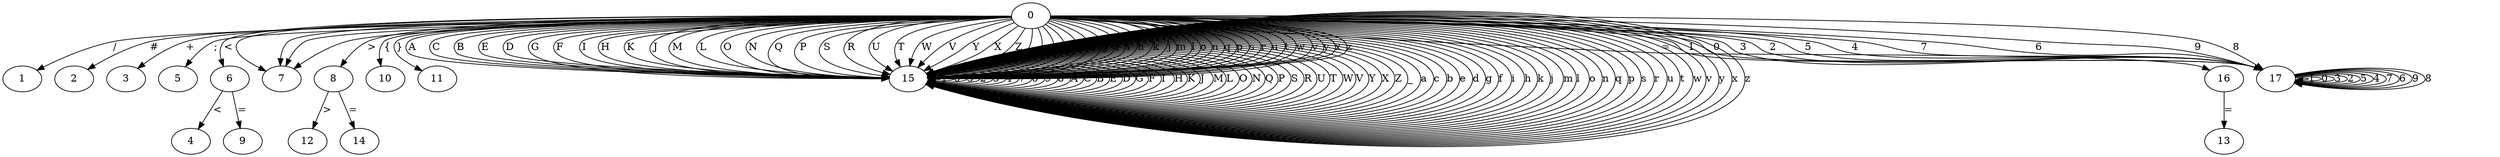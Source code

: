 digraph G {
0;
1;
2;
3;
4;
5;
6;
7;
8;
9;
10;
11;
12;
13;
14;
15;
16;
17;
0 -> 1  [key=0, label="/"];
0 -> 2  [key=0, label="#"];
0 -> 3  [key=0, label="+"];
0 -> 5  [key=0, label=";"];
0 -> 6  [key=0, label="<"];
0 -> 7  [key=0, label="	"];
0 -> 7  [key=1, label="\n"];
0 -> 7  [key=2, label="\r"];
0 -> 7  [key=3, label=" "];
0 -> 8  [key=0, label=">"];
0 -> 10  [key=0, label="{"];
0 -> 11  [key=0, label="}"];
0 -> 15  [key=0, label=A];
0 -> 15  [key=1, label=C];
0 -> 15  [key=2, label=B];
0 -> 15  [key=3, label=E];
0 -> 15  [key=4, label=D];
0 -> 15  [key=5, label=G];
0 -> 15  [key=6, label=F];
0 -> 15  [key=7, label=I];
0 -> 15  [key=8, label=H];
0 -> 15  [key=9, label=K];
0 -> 15  [key=10, label=J];
0 -> 15  [key=11, label=M];
0 -> 15  [key=12, label=L];
0 -> 15  [key=13, label=O];
0 -> 15  [key=14, label=N];
0 -> 15  [key=15, label=Q];
0 -> 15  [key=16, label=P];
0 -> 15  [key=17, label=S];
0 -> 15  [key=18, label=R];
0 -> 15  [key=19, label=U];
0 -> 15  [key=20, label=T];
0 -> 15  [key=21, label=W];
0 -> 15  [key=22, label=V];
0 -> 15  [key=23, label=Y];
0 -> 15  [key=24, label=X];
0 -> 15  [key=25, label=Z];
0 -> 15  [key=26, label=_];
0 -> 15  [key=27, label=a];
0 -> 15  [key=28, label=c];
0 -> 15  [key=29, label=b];
0 -> 15  [key=30, label=e];
0 -> 15  [key=31, label=d];
0 -> 15  [key=32, label=g];
0 -> 15  [key=33, label=f];
0 -> 15  [key=34, label=i];
0 -> 15  [key=35, label=h];
0 -> 15  [key=36, label=k];
0 -> 15  [key=37, label=j];
0 -> 15  [key=38, label=m];
0 -> 15  [key=39, label=l];
0 -> 15  [key=40, label=o];
0 -> 15  [key=41, label=n];
0 -> 15  [key=42, label=q];
0 -> 15  [key=43, label=p];
0 -> 15  [key=44, label=s];
0 -> 15  [key=45, label=r];
0 -> 15  [key=46, label=u];
0 -> 15  [key=47, label=t];
0 -> 15  [key=48, label=w];
0 -> 15  [key=49, label=v];
0 -> 15  [key=50, label=y];
0 -> 15  [key=51, label=x];
0 -> 15  [key=52, label=z];
0 -> 16  [key=0, label="="];
0 -> 17  [key=0, label=1];
0 -> 17  [key=1, label=0];
0 -> 17  [key=2, label=3];
0 -> 17  [key=3, label=2];
0 -> 17  [key=4, label=5];
0 -> 17  [key=5, label=4];
0 -> 17  [key=6, label=7];
0 -> 17  [key=7, label=6];
0 -> 17  [key=8, label=9];
0 -> 17  [key=9, label=8];
6 -> 9  [key=0, label="="];
6 -> 4  [key=0, label="<"];
8 -> 12  [key=0, label=">"];
8 -> 14  [key=0, label="="];
15 -> 15  [key=0, label=1];
15 -> 15  [key=1, label=0];
15 -> 15  [key=2, label=3];
15 -> 15  [key=3, label=2];
15 -> 15  [key=4, label=5];
15 -> 15  [key=5, label=4];
15 -> 15  [key=6, label=7];
15 -> 15  [key=7, label=6];
15 -> 15  [key=8, label=9];
15 -> 15  [key=9, label=8];
15 -> 15  [key=10, label=A];
15 -> 15  [key=11, label=C];
15 -> 15  [key=12, label=B];
15 -> 15  [key=13, label=E];
15 -> 15  [key=14, label=D];
15 -> 15  [key=15, label=G];
15 -> 15  [key=16, label=F];
15 -> 15  [key=17, label=I];
15 -> 15  [key=18, label=H];
15 -> 15  [key=19, label=K];
15 -> 15  [key=20, label=J];
15 -> 15  [key=21, label=M];
15 -> 15  [key=22, label=L];
15 -> 15  [key=23, label=O];
15 -> 15  [key=24, label=N];
15 -> 15  [key=25, label=Q];
15 -> 15  [key=26, label=P];
15 -> 15  [key=27, label=S];
15 -> 15  [key=28, label=R];
15 -> 15  [key=29, label=U];
15 -> 15  [key=30, label=T];
15 -> 15  [key=31, label=W];
15 -> 15  [key=32, label=V];
15 -> 15  [key=33, label=Y];
15 -> 15  [key=34, label=X];
15 -> 15  [key=35, label=Z];
15 -> 15  [key=36, label=_];
15 -> 15  [key=37, label=a];
15 -> 15  [key=38, label=c];
15 -> 15  [key=39, label=b];
15 -> 15  [key=40, label=e];
15 -> 15  [key=41, label=d];
15 -> 15  [key=42, label=g];
15 -> 15  [key=43, label=f];
15 -> 15  [key=44, label=i];
15 -> 15  [key=45, label=h];
15 -> 15  [key=46, label=k];
15 -> 15  [key=47, label=j];
15 -> 15  [key=48, label=m];
15 -> 15  [key=49, label=l];
15 -> 15  [key=50, label=o];
15 -> 15  [key=51, label=n];
15 -> 15  [key=52, label=q];
15 -> 15  [key=53, label=p];
15 -> 15  [key=54, label=s];
15 -> 15  [key=55, label=r];
15 -> 15  [key=56, label=u];
15 -> 15  [key=57, label=t];
15 -> 15  [key=58, label=w];
15 -> 15  [key=59, label=v];
15 -> 15  [key=60, label=y];
15 -> 15  [key=61, label=x];
15 -> 15  [key=62, label=z];
16 -> 13  [key=0, label="="];
17 -> 17  [key=0, label=1];
17 -> 17  [key=1, label=0];
17 -> 17  [key=2, label=3];
17 -> 17  [key=3, label=2];
17 -> 17  [key=4, label=5];
17 -> 17  [key=5, label=4];
17 -> 17  [key=6, label=7];
17 -> 17  [key=7, label=6];
17 -> 17  [key=8, label=9];
17 -> 17  [key=9, label=8];
}
